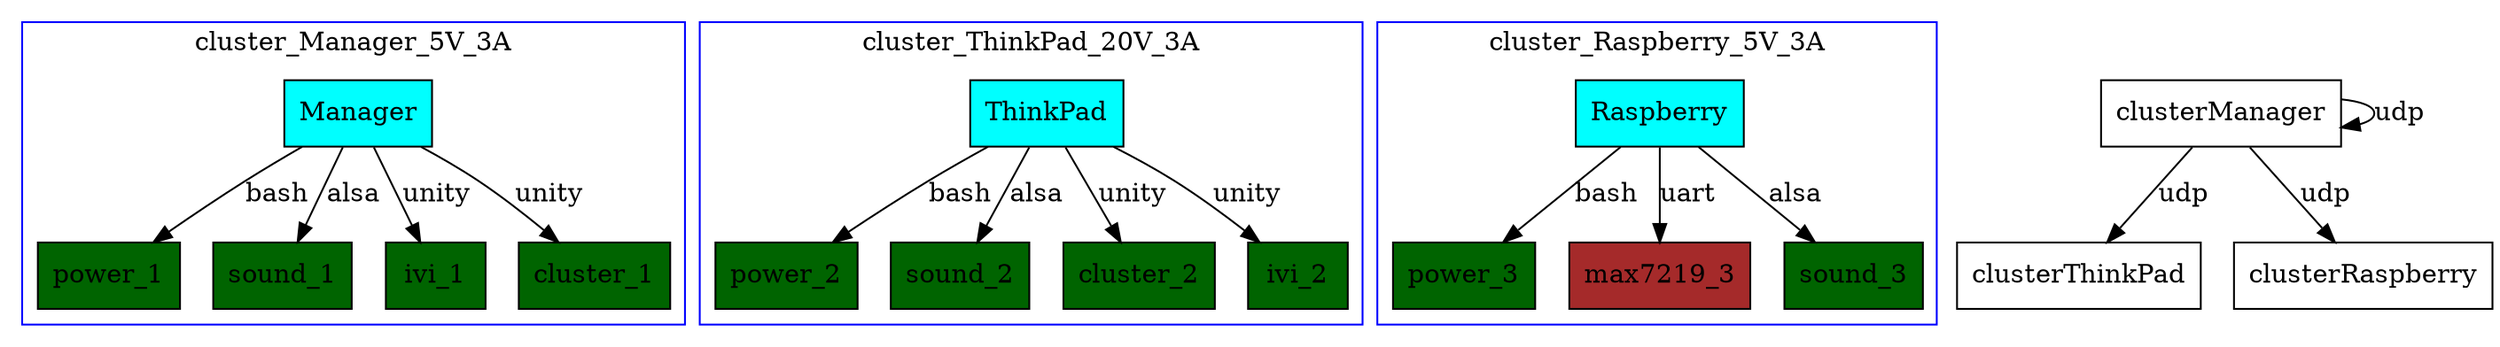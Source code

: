 digraph G {
	node [shape=record]
	subgraph clusterManager {
		color=blue label=cluster_Manager_5V_3A
		Manager [fillcolor=cyan style=filled]
		power_1 [fillcolor=darkgreen style=filled]
		Manager -> power_1 [label=bash len=2.0]
		sound_1 [fillcolor=darkgreen style=filled]
		Manager -> sound_1 [label=alsa len=2.0]
		ivi_1 [fillcolor=darkgreen style=filled]
		Manager -> ivi_1 [label=unity len=2.0]
		cluster_1 [fillcolor=darkgreen style=filled]
		Manager -> cluster_1 [label=unity len=2.0]
	}
	subgraph clusterThinkPad {
		color=blue label=cluster_ThinkPad_20V_3A
		ThinkPad [fillcolor=cyan style=filled]
		power_2 [fillcolor=darkgreen style=filled]
		ThinkPad -> power_2 [label=bash len=2.0]
		sound_2 [fillcolor=darkgreen style=filled]
		ThinkPad -> sound_2 [label=alsa len=2.0]
		cluster_2 [fillcolor=darkgreen style=filled]
		ThinkPad -> cluster_2 [label=unity len=2.0]
		ivi_2 [fillcolor=darkgreen style=filled]
		ThinkPad -> ivi_2 [label=unity len=2.0]
	}
	subgraph clusterRaspberry {
		color=blue label=cluster_Raspberry_5V_3A
		Raspberry [fillcolor=cyan style=filled]
		power_3 [fillcolor=darkgreen style=filled]
		Raspberry -> power_3 [label=bash len=2.0]
		max7219_3 [fillcolor=brown style=filled]
		Raspberry -> max7219_3 [label=uart len=2.0]
		sound_3 [fillcolor=darkgreen style=filled]
		Raspberry -> sound_3 [label=alsa len=2.0]
	}
	clusterManager -> clusterManager [label=udp len=10.0]
	clusterManager -> clusterThinkPad [label=udp len=10.0]
	clusterManager -> clusterRaspberry [label=udp len=10.0]
}
